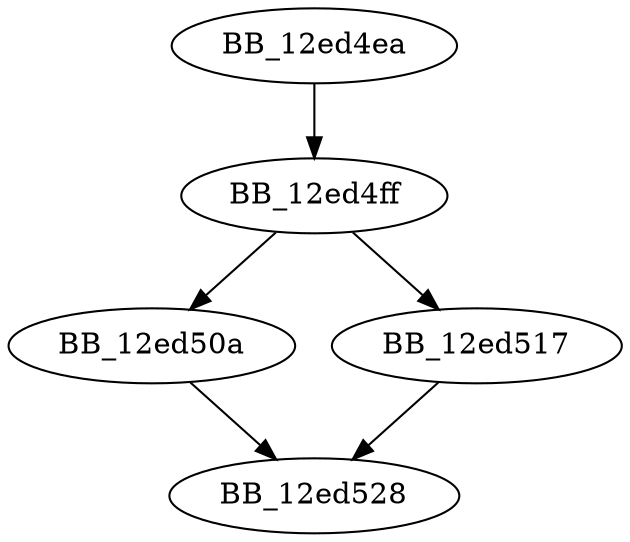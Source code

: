DiGraph __getbuf{
BB_12ed4ea->BB_12ed4ff
BB_12ed4ff->BB_12ed50a
BB_12ed4ff->BB_12ed517
BB_12ed50a->BB_12ed528
BB_12ed517->BB_12ed528
}
